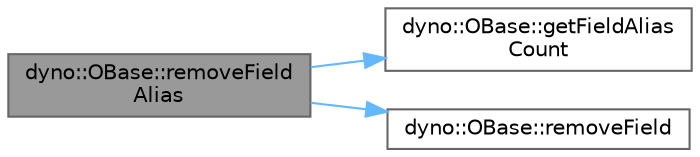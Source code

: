 digraph "dyno::OBase::removeFieldAlias"
{
 // LATEX_PDF_SIZE
  bgcolor="transparent";
  edge [fontname=Helvetica,fontsize=10,labelfontname=Helvetica,labelfontsize=10];
  node [fontname=Helvetica,fontsize=10,shape=box,height=0.2,width=0.4];
  rankdir="LR";
  Node1 [id="Node000001",label="dyno::OBase::removeField\lAlias",height=0.2,width=0.4,color="gray40", fillcolor="grey60", style="filled", fontcolor="black",tooltip=" "];
  Node1 -> Node2 [id="edge1_Node000001_Node000002",color="steelblue1",style="solid",tooltip=" "];
  Node2 [id="Node000002",label="dyno::OBase::getFieldAlias\lCount",height=0.2,width=0.4,color="grey40", fillcolor="white", style="filled",URL="$classdyno_1_1_o_base.html#a58590eedfcd34ca8ea3fc0954b7a4874",tooltip=" "];
  Node1 -> Node3 [id="edge2_Node000001_Node000003",color="steelblue1",style="solid",tooltip=" "];
  Node3 [id="Node000003",label="dyno::OBase::removeField",height=0.2,width=0.4,color="grey40", fillcolor="white", style="filled",URL="$classdyno_1_1_o_base.html#afb86e4658a8e9337a76f97df049801c7",tooltip="Remove a field by its pointer."];
}
